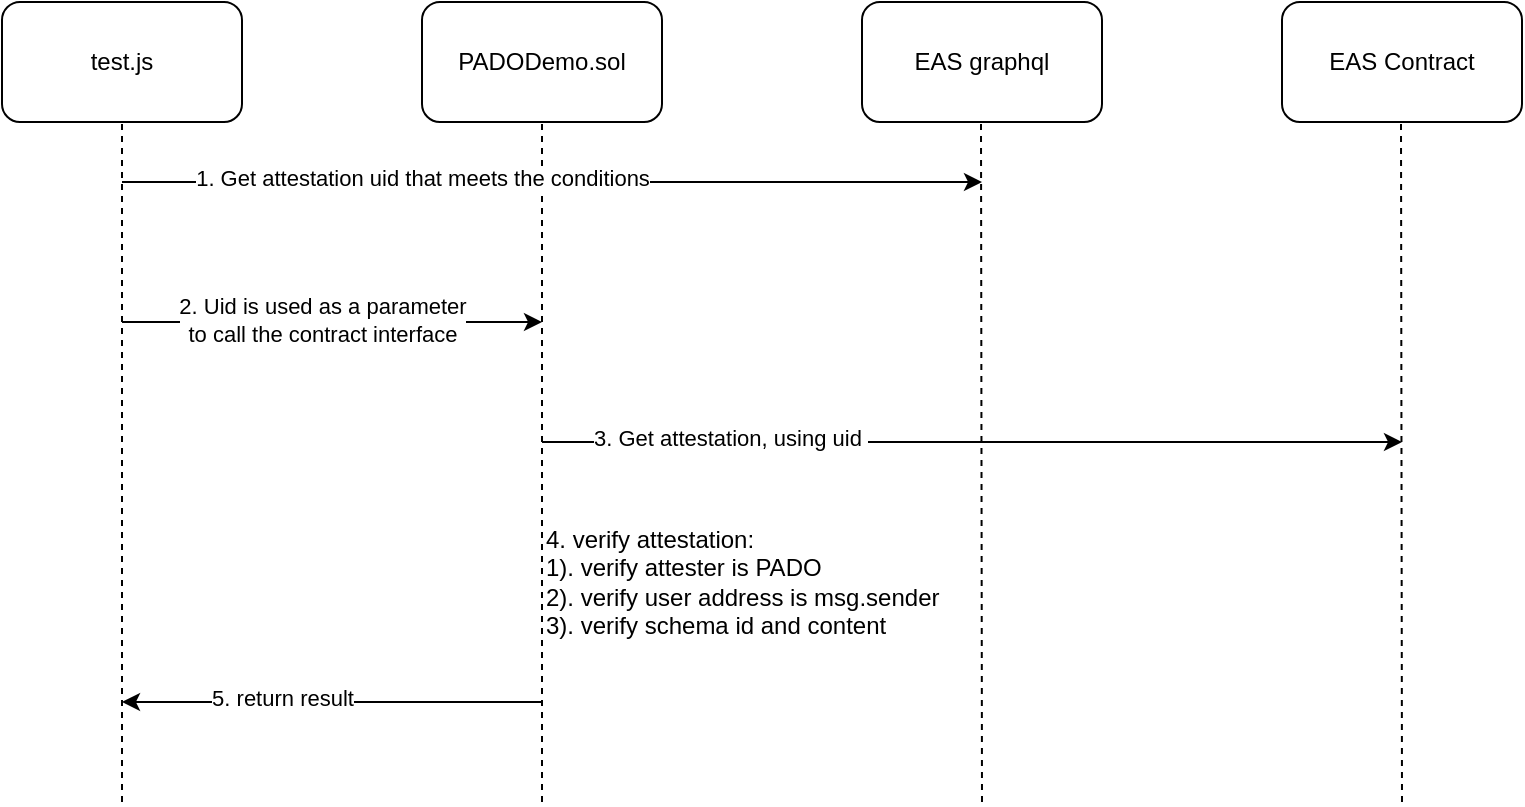 <mxfile version="21.7.1" type="device">
  <diagram name="第 1 页" id="ydn4l21ypAKILk0yMW28">
    <mxGraphModel dx="954" dy="549" grid="1" gridSize="10" guides="1" tooltips="1" connect="1" arrows="1" fold="1" page="1" pageScale="1" pageWidth="827" pageHeight="1169" math="0" shadow="0">
      <root>
        <mxCell id="0" />
        <mxCell id="1" parent="0" />
        <mxCell id="7-xXJrKYtLPseB3tMn3a-1" value="test.js" style="rounded=1;whiteSpace=wrap;html=1;" vertex="1" parent="1">
          <mxGeometry x="50" y="50" width="120" height="60" as="geometry" />
        </mxCell>
        <mxCell id="7-xXJrKYtLPseB3tMn3a-2" value="EAS graphql" style="rounded=1;whiteSpace=wrap;html=1;" vertex="1" parent="1">
          <mxGeometry x="480" y="50" width="120" height="60" as="geometry" />
        </mxCell>
        <mxCell id="7-xXJrKYtLPseB3tMn3a-3" value="PADODemo.sol" style="rounded=1;whiteSpace=wrap;html=1;" vertex="1" parent="1">
          <mxGeometry x="260" y="50" width="120" height="60" as="geometry" />
        </mxCell>
        <mxCell id="7-xXJrKYtLPseB3tMn3a-4" value="EAS Contract" style="rounded=1;whiteSpace=wrap;html=1;" vertex="1" parent="1">
          <mxGeometry x="690" y="50" width="120" height="60" as="geometry" />
        </mxCell>
        <mxCell id="7-xXJrKYtLPseB3tMn3a-5" value="" style="endArrow=none;dashed=1;html=1;rounded=0;entryX=0.5;entryY=1;entryDx=0;entryDy=0;" edge="1" parent="1" target="7-xXJrKYtLPseB3tMn3a-1">
          <mxGeometry width="50" height="50" relative="1" as="geometry">
            <mxPoint x="110" y="450" as="sourcePoint" />
            <mxPoint x="170" y="160" as="targetPoint" />
          </mxGeometry>
        </mxCell>
        <mxCell id="7-xXJrKYtLPseB3tMn3a-6" value="" style="endArrow=none;dashed=1;html=1;rounded=0;entryX=0.5;entryY=1;entryDx=0;entryDy=0;" edge="1" parent="1" target="7-xXJrKYtLPseB3tMn3a-3">
          <mxGeometry width="50" height="50" relative="1" as="geometry">
            <mxPoint x="320" y="450" as="sourcePoint" />
            <mxPoint x="319.5" y="120" as="targetPoint" />
          </mxGeometry>
        </mxCell>
        <mxCell id="7-xXJrKYtLPseB3tMn3a-7" value="" style="endArrow=none;dashed=1;html=1;rounded=0;entryX=0.5;entryY=1;entryDx=0;entryDy=0;" edge="1" parent="1">
          <mxGeometry width="50" height="50" relative="1" as="geometry">
            <mxPoint x="540" y="450" as="sourcePoint" />
            <mxPoint x="539.5" y="110" as="targetPoint" />
          </mxGeometry>
        </mxCell>
        <mxCell id="7-xXJrKYtLPseB3tMn3a-8" value="" style="endArrow=none;dashed=1;html=1;rounded=0;entryX=0.5;entryY=1;entryDx=0;entryDy=0;" edge="1" parent="1">
          <mxGeometry width="50" height="50" relative="1" as="geometry">
            <mxPoint x="750" y="450" as="sourcePoint" />
            <mxPoint x="749.5" y="110" as="targetPoint" />
          </mxGeometry>
        </mxCell>
        <mxCell id="7-xXJrKYtLPseB3tMn3a-9" value="" style="endArrow=classic;html=1;rounded=0;" edge="1" parent="1">
          <mxGeometry width="50" height="50" relative="1" as="geometry">
            <mxPoint x="110" y="140" as="sourcePoint" />
            <mxPoint x="540" y="140" as="targetPoint" />
          </mxGeometry>
        </mxCell>
        <mxCell id="7-xXJrKYtLPseB3tMn3a-11" value="1.&amp;nbsp;Get attestation uid that meets the conditions" style="edgeLabel;html=1;align=center;verticalAlign=middle;resizable=0;points=[];" vertex="1" connectable="0" parent="7-xXJrKYtLPseB3tMn3a-9">
          <mxGeometry x="-0.833" y="2" relative="1" as="geometry">
            <mxPoint x="114" as="offset" />
          </mxGeometry>
        </mxCell>
        <mxCell id="7-xXJrKYtLPseB3tMn3a-12" value="" style="endArrow=classic;html=1;rounded=0;" edge="1" parent="1">
          <mxGeometry width="50" height="50" relative="1" as="geometry">
            <mxPoint x="110" y="210" as="sourcePoint" />
            <mxPoint x="320" y="210" as="targetPoint" />
          </mxGeometry>
        </mxCell>
        <mxCell id="7-xXJrKYtLPseB3tMn3a-13" value="2.&amp;nbsp;Uid is used as a parameter &lt;br&gt;to call the contract interface" style="edgeLabel;html=1;align=center;verticalAlign=middle;resizable=0;points=[];" vertex="1" connectable="0" parent="7-xXJrKYtLPseB3tMn3a-12">
          <mxGeometry x="-0.752" y="1" relative="1" as="geometry">
            <mxPoint x="74" as="offset" />
          </mxGeometry>
        </mxCell>
        <mxCell id="7-xXJrKYtLPseB3tMn3a-14" value="" style="endArrow=classic;html=1;rounded=0;" edge="1" parent="1">
          <mxGeometry width="50" height="50" relative="1" as="geometry">
            <mxPoint x="320" y="270" as="sourcePoint" />
            <mxPoint x="750" y="270" as="targetPoint" />
          </mxGeometry>
        </mxCell>
        <mxCell id="7-xXJrKYtLPseB3tMn3a-15" value="3. Get attestation, using uid&amp;nbsp;" style="edgeLabel;html=1;align=center;verticalAlign=middle;resizable=0;points=[];" vertex="1" connectable="0" parent="7-xXJrKYtLPseB3tMn3a-14">
          <mxGeometry x="-0.828" y="2" relative="1" as="geometry">
            <mxPoint x="57" as="offset" />
          </mxGeometry>
        </mxCell>
        <mxCell id="7-xXJrKYtLPseB3tMn3a-16" value="4. verify attestation:&lt;br&gt;1). verify attester is PADO&lt;br&gt;2). verify user address is msg.sender&lt;br&gt;3). verify schema id and content&amp;nbsp;" style="text;html=1;strokeColor=none;fillColor=none;align=left;verticalAlign=middle;whiteSpace=wrap;rounded=0;" vertex="1" parent="1">
          <mxGeometry x="320" y="300" width="210" height="80" as="geometry" />
        </mxCell>
        <mxCell id="7-xXJrKYtLPseB3tMn3a-17" value="" style="endArrow=classic;html=1;rounded=0;" edge="1" parent="1">
          <mxGeometry width="50" height="50" relative="1" as="geometry">
            <mxPoint x="320" y="400" as="sourcePoint" />
            <mxPoint x="110" y="400" as="targetPoint" />
          </mxGeometry>
        </mxCell>
        <mxCell id="7-xXJrKYtLPseB3tMn3a-18" value="5. return result" style="edgeLabel;html=1;align=center;verticalAlign=middle;resizable=0;points=[];" vertex="1" connectable="0" parent="7-xXJrKYtLPseB3tMn3a-17">
          <mxGeometry x="0.495" y="-2" relative="1" as="geometry">
            <mxPoint x="27" as="offset" />
          </mxGeometry>
        </mxCell>
      </root>
    </mxGraphModel>
  </diagram>
</mxfile>
